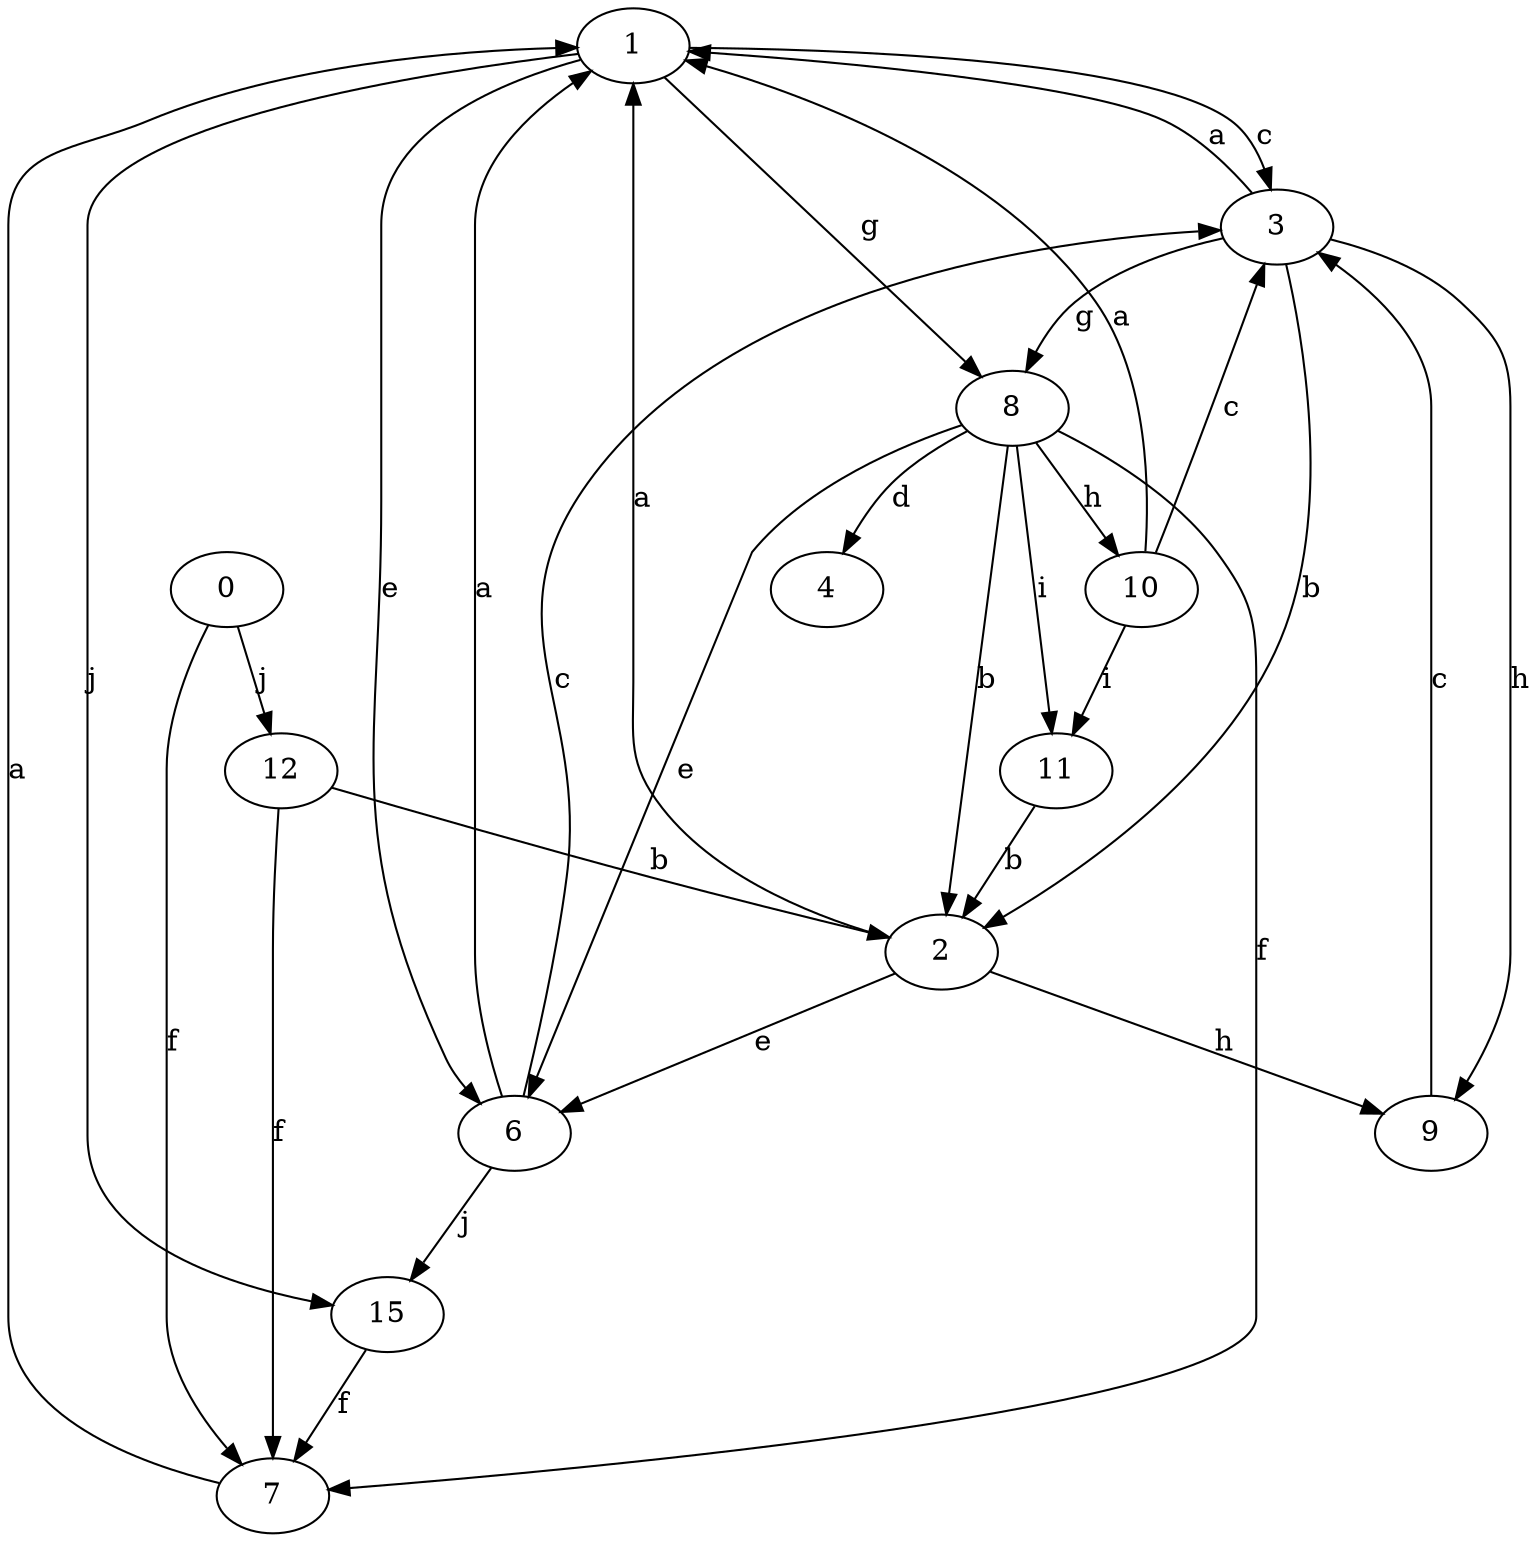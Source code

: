 strict digraph  {
1;
2;
3;
0;
4;
6;
7;
8;
9;
10;
11;
12;
15;
1 -> 3  [label=c];
1 -> 6  [label=e];
1 -> 8  [label=g];
1 -> 15  [label=j];
2 -> 1  [label=a];
2 -> 6  [label=e];
2 -> 9  [label=h];
3 -> 1  [label=a];
3 -> 2  [label=b];
3 -> 8  [label=g];
3 -> 9  [label=h];
0 -> 7  [label=f];
0 -> 12  [label=j];
6 -> 1  [label=a];
6 -> 3  [label=c];
6 -> 15  [label=j];
7 -> 1  [label=a];
8 -> 2  [label=b];
8 -> 4  [label=d];
8 -> 6  [label=e];
8 -> 7  [label=f];
8 -> 10  [label=h];
8 -> 11  [label=i];
9 -> 3  [label=c];
10 -> 1  [label=a];
10 -> 3  [label=c];
10 -> 11  [label=i];
11 -> 2  [label=b];
12 -> 2  [label=b];
12 -> 7  [label=f];
15 -> 7  [label=f];
}
